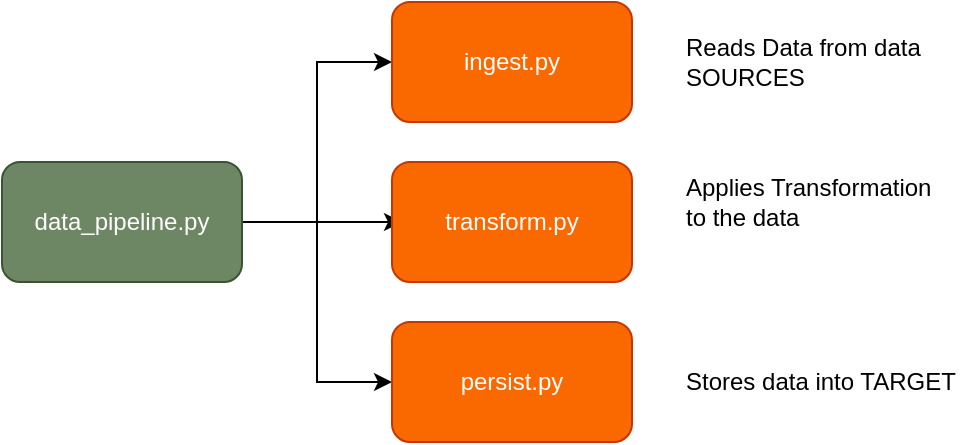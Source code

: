 <mxfile version="14.6.6" type="device"><diagram id="VqG1jbnMWZLY1Ujj8eEc" name="Page-1"><mxGraphModel dx="946" dy="490" grid="1" gridSize="10" guides="1" tooltips="1" connect="1" arrows="1" fold="1" page="1" pageScale="1" pageWidth="850" pageHeight="1100" math="0" shadow="0"><root><mxCell id="0"/><mxCell id="1" parent="0"/><mxCell id="nDDrKctqY5fgaEbqiA4H-2" style="edgeStyle=orthogonalEdgeStyle;rounded=0;orthogonalLoop=1;jettySize=auto;html=1;" edge="1" parent="1" source="nDDrKctqY5fgaEbqiA4H-1"><mxGeometry relative="1" as="geometry"><mxPoint x="370" y="180" as="targetPoint"/></mxGeometry></mxCell><mxCell id="nDDrKctqY5fgaEbqiA4H-9" style="edgeStyle=orthogonalEdgeStyle;rounded=0;orthogonalLoop=1;jettySize=auto;html=1;entryX=0;entryY=0.5;entryDx=0;entryDy=0;fontColor=#FFFFFF;" edge="1" parent="1" source="nDDrKctqY5fgaEbqiA4H-1" target="nDDrKctqY5fgaEbqiA4H-3"><mxGeometry relative="1" as="geometry"/></mxCell><mxCell id="nDDrKctqY5fgaEbqiA4H-10" style="edgeStyle=orthogonalEdgeStyle;rounded=0;orthogonalLoop=1;jettySize=auto;html=1;entryX=0;entryY=0.5;entryDx=0;entryDy=0;fontColor=#FFFFFF;" edge="1" parent="1" source="nDDrKctqY5fgaEbqiA4H-1" target="nDDrKctqY5fgaEbqiA4H-5"><mxGeometry relative="1" as="geometry"/></mxCell><mxCell id="nDDrKctqY5fgaEbqiA4H-1" value="data_pipeline.py" style="rounded=1;whiteSpace=wrap;html=1;fillColor=#6d8764;strokeColor=#3A5431;fontColor=#ffffff;" vertex="1" parent="1"><mxGeometry x="170" y="150" width="120" height="60" as="geometry"/></mxCell><mxCell id="nDDrKctqY5fgaEbqiA4H-3" value="ingest.py" style="rounded=1;whiteSpace=wrap;html=1;fillColor=#fa6800;strokeColor=#C73500;fontColor=#FFFFFF;" vertex="1" parent="1"><mxGeometry x="365" y="70" width="120" height="60" as="geometry"/></mxCell><mxCell id="nDDrKctqY5fgaEbqiA4H-4" value="transform.py" style="rounded=1;whiteSpace=wrap;html=1;fillColor=#fa6800;strokeColor=#C73500;fontColor=#FFFFFF;" vertex="1" parent="1"><mxGeometry x="365" y="150" width="120" height="60" as="geometry"/></mxCell><mxCell id="nDDrKctqY5fgaEbqiA4H-5" value="persist.py" style="rounded=1;whiteSpace=wrap;html=1;fillColor=#fa6800;strokeColor=#C73500;fontColor=#FFFFFF;" vertex="1" parent="1"><mxGeometry x="365" y="230" width="120" height="60" as="geometry"/></mxCell><mxCell id="nDDrKctqY5fgaEbqiA4H-6" value="Reads Data from data SOURCES" style="text;html=1;strokeColor=none;fillColor=none;align=left;verticalAlign=middle;whiteSpace=wrap;rounded=0;" vertex="1" parent="1"><mxGeometry x="510" y="90" width="120" height="20" as="geometry"/></mxCell><mxCell id="nDDrKctqY5fgaEbqiA4H-7" value="Applies Transformation&lt;br&gt;to the data" style="text;html=1;strokeColor=none;fillColor=none;align=left;verticalAlign=middle;whiteSpace=wrap;rounded=0;" vertex="1" parent="1"><mxGeometry x="510" y="160" width="140" height="20" as="geometry"/></mxCell><mxCell id="nDDrKctqY5fgaEbqiA4H-8" value="Stores data into TARGET" style="text;html=1;strokeColor=none;fillColor=none;align=left;verticalAlign=middle;whiteSpace=wrap;rounded=0;" vertex="1" parent="1"><mxGeometry x="510" y="250" width="140" height="20" as="geometry"/></mxCell></root></mxGraphModel></diagram></mxfile>